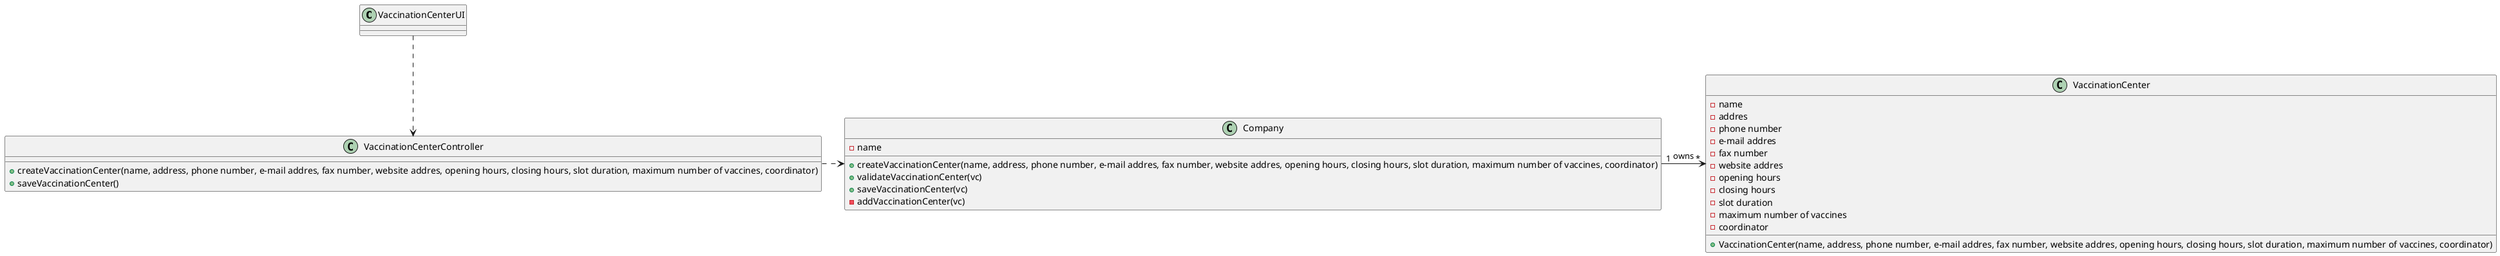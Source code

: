  @startuml
'https://plantuml.com/sequence-diagram

class VaccinationCenterUI
class VaccinationCenterController{
+createVaccinationCenter(name, address, phone number, e-mail addres, fax number, website addres, opening hours, closing hours, slot duration, maximum number of vaccines, coordinator)
+saveVaccinationCenter()
}
class Company{
-name
+createVaccinationCenter(name, address, phone number, e-mail addres, fax number, website addres, opening hours, closing hours, slot duration, maximum number of vaccines, coordinator)
+validateVaccinationCenter(vc)
+saveVaccinationCenter(vc)
-addVaccinationCenter(vc)
}
class VaccinationCenter{
-name
-addres
-phone number
-e-mail addres
-fax number
-website addres
-opening hours
-closing hours
-slot duration
-maximum number of vaccines
-coordinator
+VaccinationCenter(name, address, phone number, e-mail addres, fax number, website addres, opening hours, closing hours, slot duration, maximum number of vaccines, coordinator)
}

VaccinationCenterUI .-> VaccinationCenterController
VaccinationCenterController .-r> Company
Company "1"--r>"*" VaccinationCenter: "owns"

@enduml
